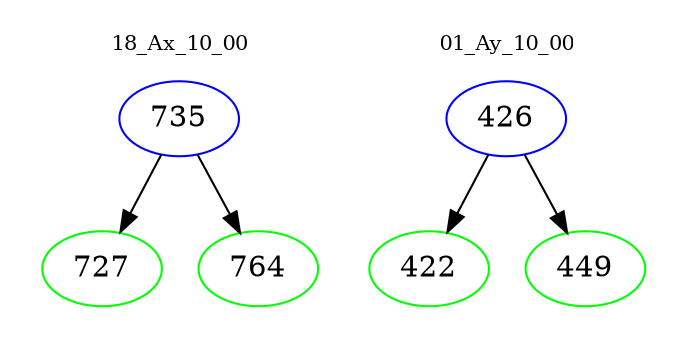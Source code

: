 digraph{
subgraph cluster_0 {
color = white
label = "18_Ax_10_00";
fontsize=10;
T0_735 [label="735", color="blue"]
T0_735 -> T0_727 [color="black"]
T0_727 [label="727", color="green"]
T0_735 -> T0_764 [color="black"]
T0_764 [label="764", color="green"]
}
subgraph cluster_1 {
color = white
label = "01_Ay_10_00";
fontsize=10;
T1_426 [label="426", color="blue"]
T1_426 -> T1_422 [color="black"]
T1_422 [label="422", color="green"]
T1_426 -> T1_449 [color="black"]
T1_449 [label="449", color="green"]
}
}
